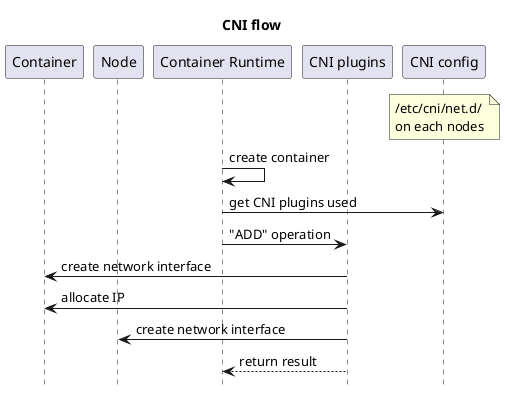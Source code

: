 ' What are included in CNI spec?
' - config format request
' - protocol used to communicate
' - how CR interpret network config
' - plugin delegation
' - what output should be return

@startuml

hide footbox

title CNI flow

participant Container
participant Node
participant "Container Runtime"
participant "CNI plugins"
participant "CNI config"
note over of "CNI config"
/etc/cni/net.d/
on each nodes
end note

"Container Runtime" -> "Container Runtime": create container
"Container Runtime" -> "CNI config": get CNI plugins used
"Container Runtime" -> "CNI plugins": "ADD" operation

Container <- "CNI plugins": create network interface
Container <- "CNI plugins": allocate IP 

Node <- "CNI plugins": create network interface
"Container Runtime" <-- "CNI plugins": return result

@enduml


